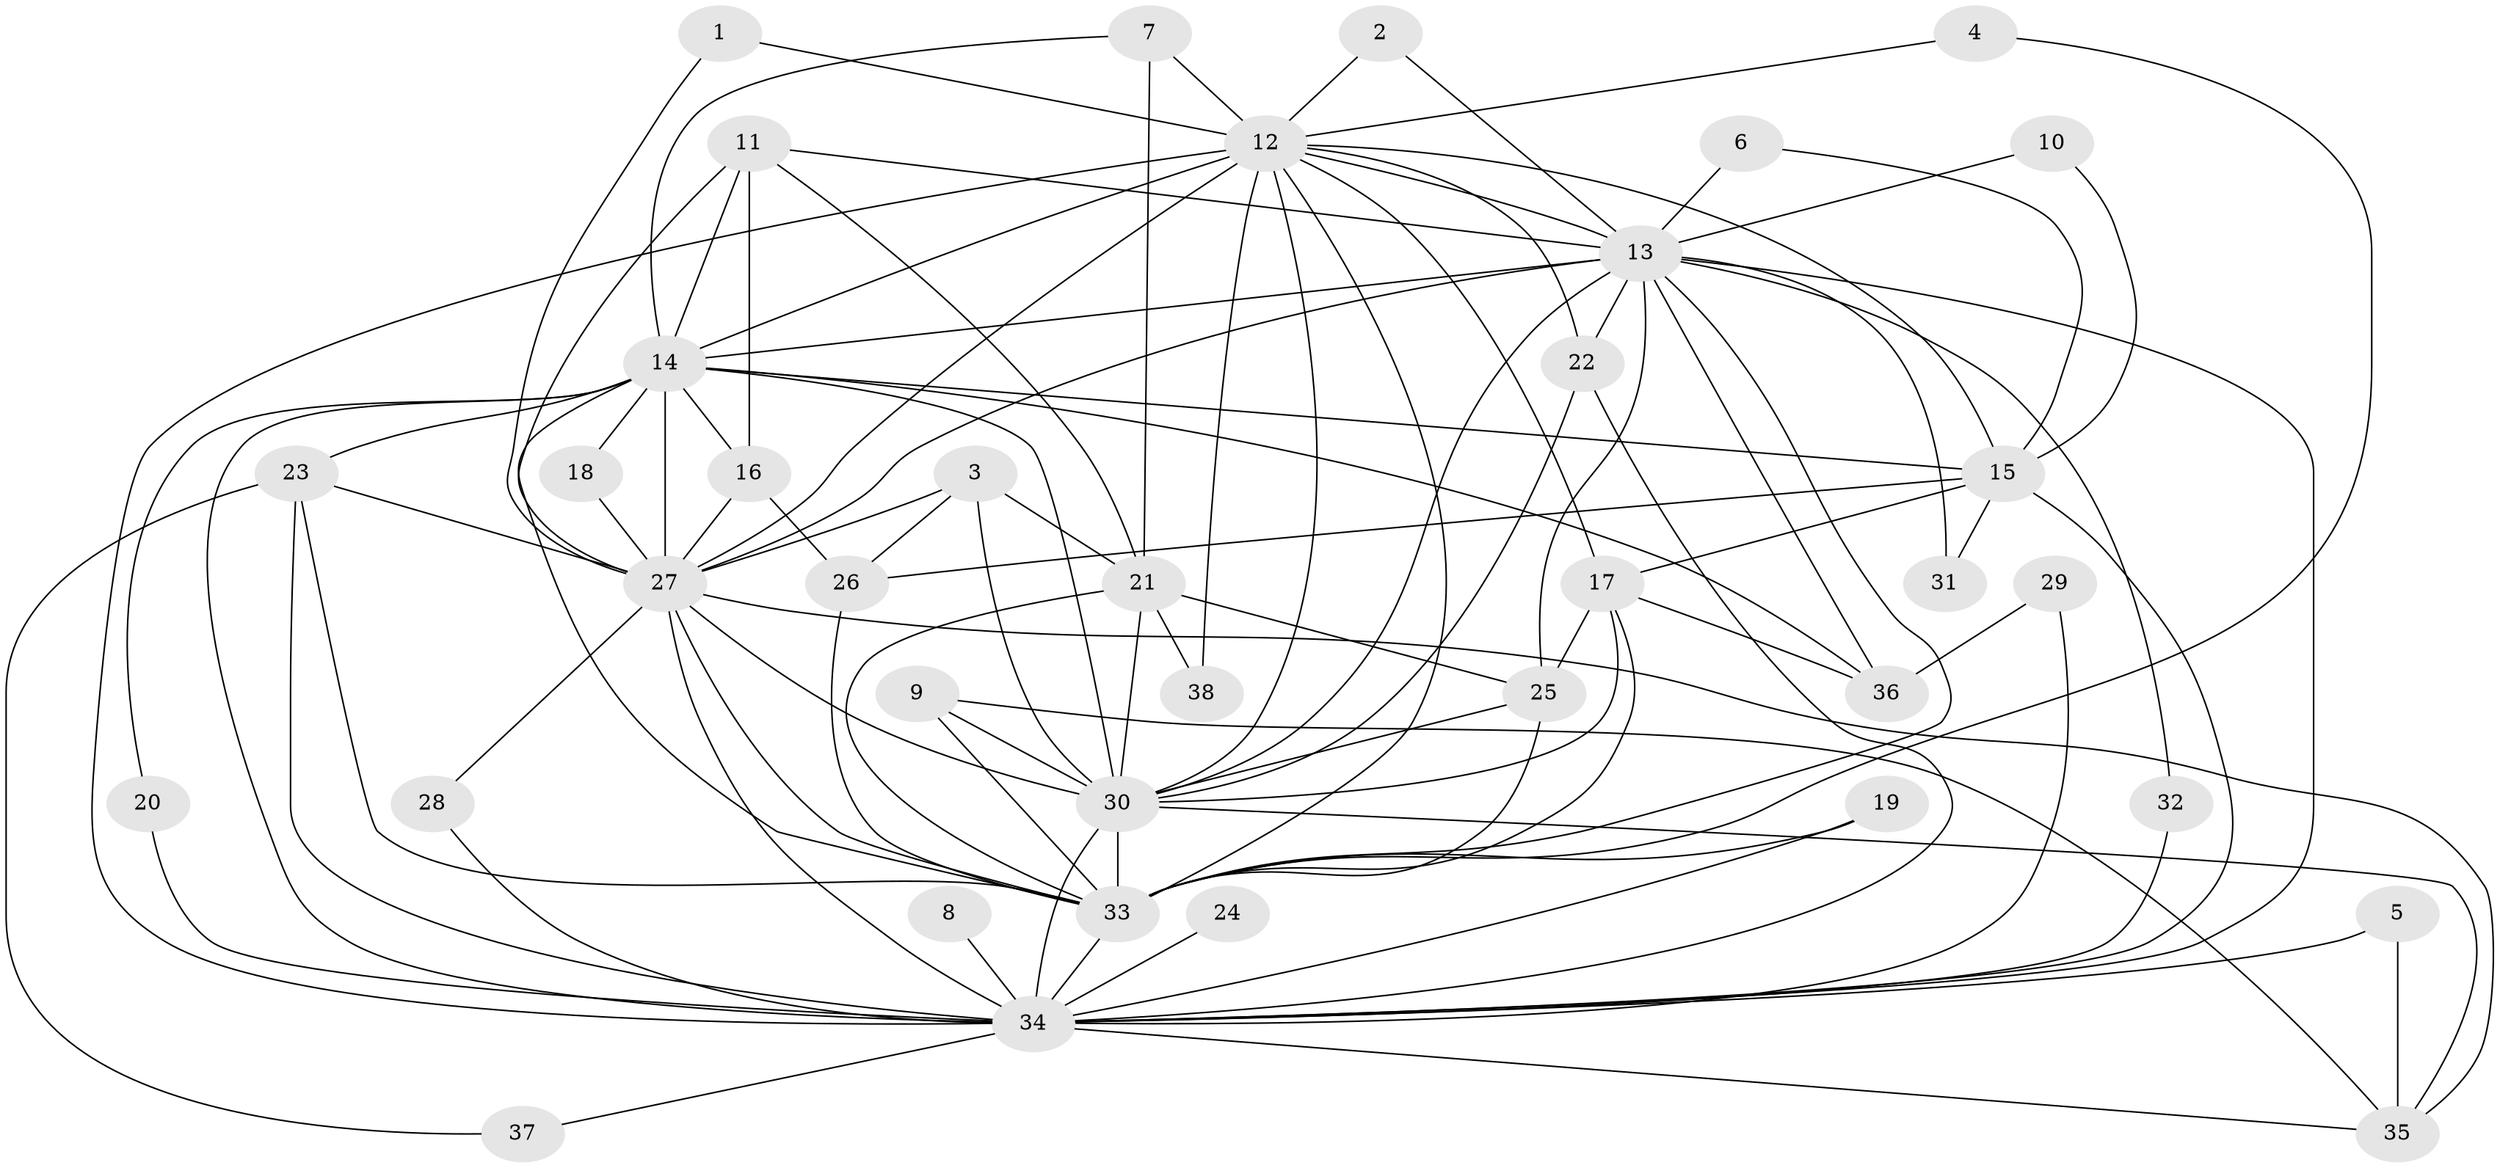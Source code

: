 // original degree distribution, {16: 0.02631578947368421, 13: 0.013157894736842105, 20: 0.039473684210526314, 17: 0.02631578947368421, 18: 0.02631578947368421, 4: 0.06578947368421052, 7: 0.013157894736842105, 2: 0.5394736842105263, 6: 0.039473684210526314, 5: 0.02631578947368421, 3: 0.18421052631578946}
// Generated by graph-tools (version 1.1) at 2025/49/03/09/25 03:49:41]
// undirected, 38 vertices, 101 edges
graph export_dot {
graph [start="1"]
  node [color=gray90,style=filled];
  1;
  2;
  3;
  4;
  5;
  6;
  7;
  8;
  9;
  10;
  11;
  12;
  13;
  14;
  15;
  16;
  17;
  18;
  19;
  20;
  21;
  22;
  23;
  24;
  25;
  26;
  27;
  28;
  29;
  30;
  31;
  32;
  33;
  34;
  35;
  36;
  37;
  38;
  1 -- 12 [weight=1.0];
  1 -- 27 [weight=1.0];
  2 -- 12 [weight=1.0];
  2 -- 13 [weight=1.0];
  3 -- 21 [weight=1.0];
  3 -- 26 [weight=1.0];
  3 -- 27 [weight=1.0];
  3 -- 30 [weight=1.0];
  4 -- 12 [weight=1.0];
  4 -- 33 [weight=1.0];
  5 -- 34 [weight=1.0];
  5 -- 35 [weight=1.0];
  6 -- 13 [weight=1.0];
  6 -- 15 [weight=1.0];
  7 -- 12 [weight=1.0];
  7 -- 14 [weight=1.0];
  7 -- 21 [weight=1.0];
  8 -- 34 [weight=2.0];
  9 -- 30 [weight=1.0];
  9 -- 33 [weight=1.0];
  9 -- 35 [weight=1.0];
  10 -- 13 [weight=1.0];
  10 -- 15 [weight=1.0];
  11 -- 13 [weight=1.0];
  11 -- 14 [weight=1.0];
  11 -- 16 [weight=1.0];
  11 -- 21 [weight=1.0];
  11 -- 27 [weight=1.0];
  12 -- 13 [weight=3.0];
  12 -- 14 [weight=3.0];
  12 -- 15 [weight=1.0];
  12 -- 17 [weight=1.0];
  12 -- 22 [weight=1.0];
  12 -- 27 [weight=1.0];
  12 -- 30 [weight=1.0];
  12 -- 33 [weight=1.0];
  12 -- 34 [weight=2.0];
  12 -- 38 [weight=1.0];
  13 -- 14 [weight=4.0];
  13 -- 22 [weight=1.0];
  13 -- 25 [weight=1.0];
  13 -- 27 [weight=2.0];
  13 -- 30 [weight=2.0];
  13 -- 31 [weight=1.0];
  13 -- 32 [weight=1.0];
  13 -- 33 [weight=2.0];
  13 -- 34 [weight=4.0];
  13 -- 36 [weight=1.0];
  14 -- 15 [weight=1.0];
  14 -- 16 [weight=1.0];
  14 -- 18 [weight=1.0];
  14 -- 20 [weight=1.0];
  14 -- 23 [weight=1.0];
  14 -- 27 [weight=4.0];
  14 -- 30 [weight=2.0];
  14 -- 33 [weight=2.0];
  14 -- 34 [weight=4.0];
  14 -- 36 [weight=2.0];
  15 -- 17 [weight=2.0];
  15 -- 26 [weight=1.0];
  15 -- 31 [weight=1.0];
  15 -- 34 [weight=1.0];
  16 -- 26 [weight=1.0];
  16 -- 27 [weight=1.0];
  17 -- 25 [weight=1.0];
  17 -- 30 [weight=1.0];
  17 -- 33 [weight=1.0];
  17 -- 36 [weight=1.0];
  18 -- 27 [weight=1.0];
  19 -- 33 [weight=1.0];
  19 -- 34 [weight=1.0];
  20 -- 34 [weight=1.0];
  21 -- 25 [weight=1.0];
  21 -- 30 [weight=1.0];
  21 -- 33 [weight=1.0];
  21 -- 38 [weight=1.0];
  22 -- 30 [weight=1.0];
  22 -- 34 [weight=1.0];
  23 -- 27 [weight=1.0];
  23 -- 33 [weight=1.0];
  23 -- 34 [weight=1.0];
  23 -- 37 [weight=1.0];
  24 -- 34 [weight=1.0];
  25 -- 30 [weight=1.0];
  25 -- 33 [weight=1.0];
  26 -- 33 [weight=1.0];
  27 -- 28 [weight=1.0];
  27 -- 30 [weight=1.0];
  27 -- 33 [weight=2.0];
  27 -- 34 [weight=2.0];
  27 -- 35 [weight=1.0];
  28 -- 34 [weight=1.0];
  29 -- 34 [weight=1.0];
  29 -- 36 [weight=1.0];
  30 -- 33 [weight=2.0];
  30 -- 34 [weight=3.0];
  30 -- 35 [weight=1.0];
  32 -- 34 [weight=1.0];
  33 -- 34 [weight=3.0];
  34 -- 35 [weight=1.0];
  34 -- 37 [weight=1.0];
}
